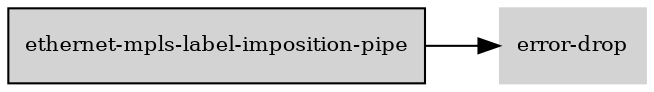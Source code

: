digraph "ethernet_mpls_label_imposition_pipe_subgraph" {
  rankdir=LR;
  node [shape=box, style=filled, fontsize=10, color=lightgray, fontcolor=black, fillcolor=lightgray];
  "ethernet-mpls-label-imposition-pipe" [color=black, fontcolor=black, fillcolor=lightgray];
  edge [fontsize=8];
  "ethernet-mpls-label-imposition-pipe" -> "error-drop";
}
